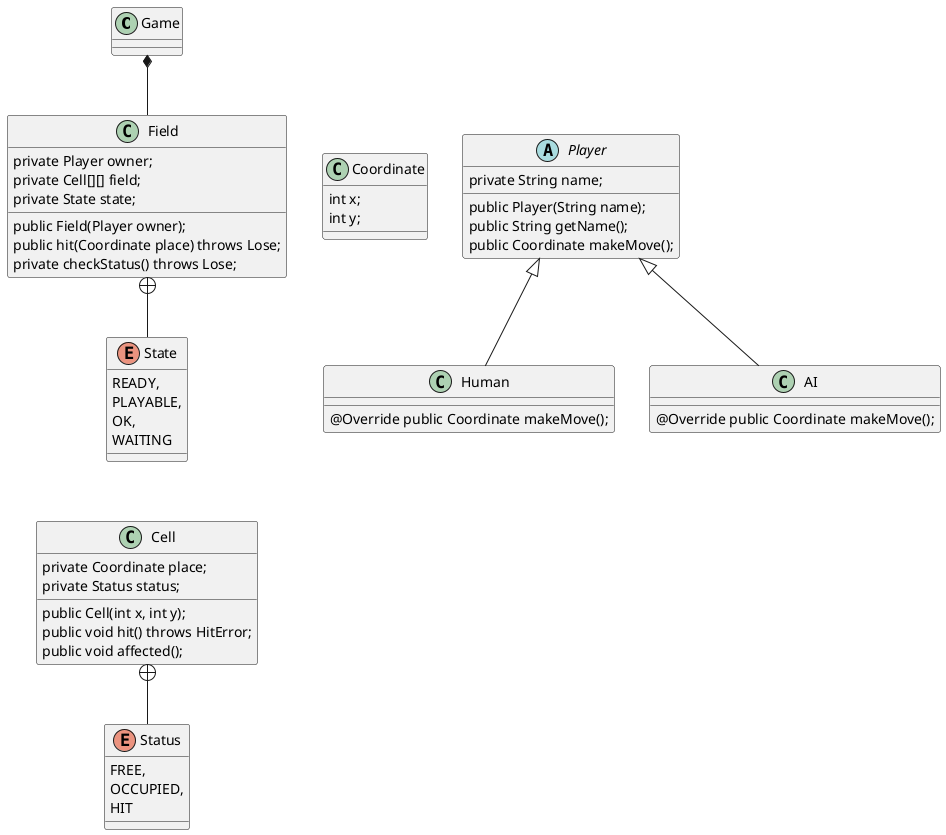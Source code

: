 @startuml

class Game {
}

class Field {
    private Player owner;
    private Cell[][] field;
    private State state;

    public Field(Player owner);
    public hit(Coordinate place) throws Lose;
    private checkStatus() throws Lose;
}

enum State {
    READY,
    PLAYABLE,
    OK,
    WAITING
}

class Cell {
    private Coordinate place;
    private Status status;

    public Cell(int x, int y);
    public void hit() throws HitError;
    public void affected();
}

enum Status {
    FREE,
    OCCUPIED,
    HIT
}


class Coordinate {
    int x;
    int y;
}

abstract class Player {
    private String name;

    public Player(String name);
    public String getName();
    public Coordinate makeMove();
}

class Human extends Player {
    @Override public Coordinate makeMove();
}
class AI extends Player {
    @Override public Coordinate makeMove();
}



Game *-- Field
Cell +-- Status
State -[hidden]- Cell
Field -[hidden] Coordinate
Field +-- State
Coordinate -[hidden] Player

@enduml
